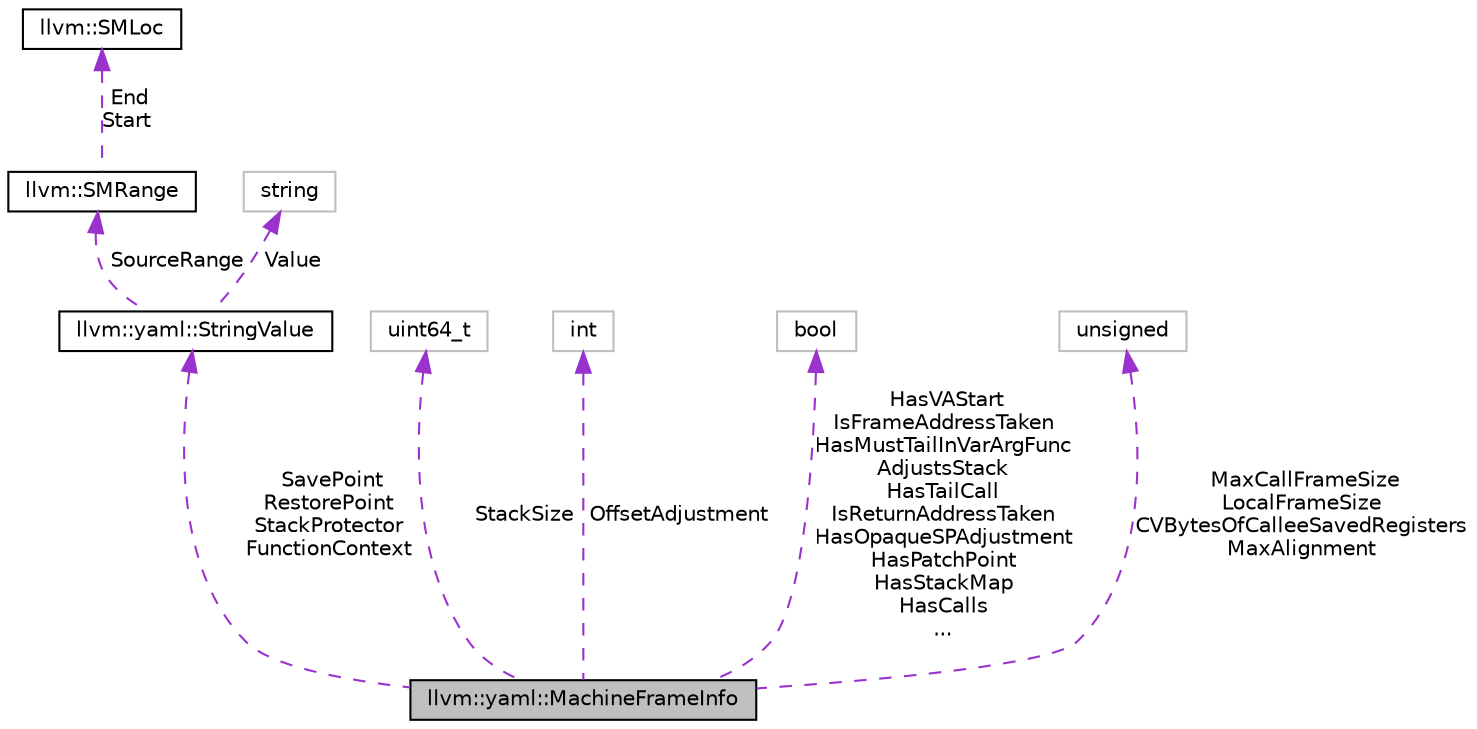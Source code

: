 digraph "llvm::yaml::MachineFrameInfo"
{
 // LATEX_PDF_SIZE
  bgcolor="transparent";
  edge [fontname="Helvetica",fontsize="10",labelfontname="Helvetica",labelfontsize="10"];
  node [fontname="Helvetica",fontsize="10",shape=record];
  Node1 [label="llvm::yaml::MachineFrameInfo",height=0.2,width=0.4,color="black", fillcolor="grey75", style="filled", fontcolor="black",tooltip="Serializable representation of MachineFrameInfo."];
  Node2 -> Node1 [dir="back",color="darkorchid3",fontsize="10",style="dashed",label=" SavePoint\nRestorePoint\nStackProtector\nFunctionContext" ,fontname="Helvetica"];
  Node2 [label="llvm::yaml::StringValue",height=0.2,width=0.4,color="black",URL="$structllvm_1_1yaml_1_1StringValue.html",tooltip="A wrapper around std::string which contains a source range that's being set during parsing."];
  Node3 -> Node2 [dir="back",color="darkorchid3",fontsize="10",style="dashed",label=" SourceRange" ,fontname="Helvetica"];
  Node3 [label="llvm::SMRange",height=0.2,width=0.4,color="black",URL="$classllvm_1_1SMRange.html",tooltip="Represents a range in source code."];
  Node4 -> Node3 [dir="back",color="darkorchid3",fontsize="10",style="dashed",label=" End\nStart" ,fontname="Helvetica"];
  Node4 [label="llvm::SMLoc",height=0.2,width=0.4,color="black",URL="$classllvm_1_1SMLoc.html",tooltip="Represents a location in source code."];
  Node5 -> Node2 [dir="back",color="darkorchid3",fontsize="10",style="dashed",label=" Value" ,fontname="Helvetica"];
  Node5 [label="string",height=0.2,width=0.4,color="grey75",tooltip=" "];
  Node6 -> Node1 [dir="back",color="darkorchid3",fontsize="10",style="dashed",label=" StackSize" ,fontname="Helvetica"];
  Node6 [label="uint64_t",height=0.2,width=0.4,color="grey75",tooltip=" "];
  Node7 -> Node1 [dir="back",color="darkorchid3",fontsize="10",style="dashed",label=" OffsetAdjustment" ,fontname="Helvetica"];
  Node7 [label="int",height=0.2,width=0.4,color="grey75",tooltip=" "];
  Node8 -> Node1 [dir="back",color="darkorchid3",fontsize="10",style="dashed",label=" HasVAStart\nIsFrameAddressTaken\nHasMustTailInVarArgFunc\nAdjustsStack\nHasTailCall\nIsReturnAddressTaken\nHasOpaqueSPAdjustment\nHasPatchPoint\nHasStackMap\nHasCalls\n..." ,fontname="Helvetica"];
  Node8 [label="bool",height=0.2,width=0.4,color="grey75",tooltip=" "];
  Node9 -> Node1 [dir="back",color="darkorchid3",fontsize="10",style="dashed",label=" MaxCallFrameSize\nLocalFrameSize\nCVBytesOfCalleeSavedRegisters\nMaxAlignment" ,fontname="Helvetica"];
  Node9 [label="unsigned",height=0.2,width=0.4,color="grey75",tooltip=" "];
}
